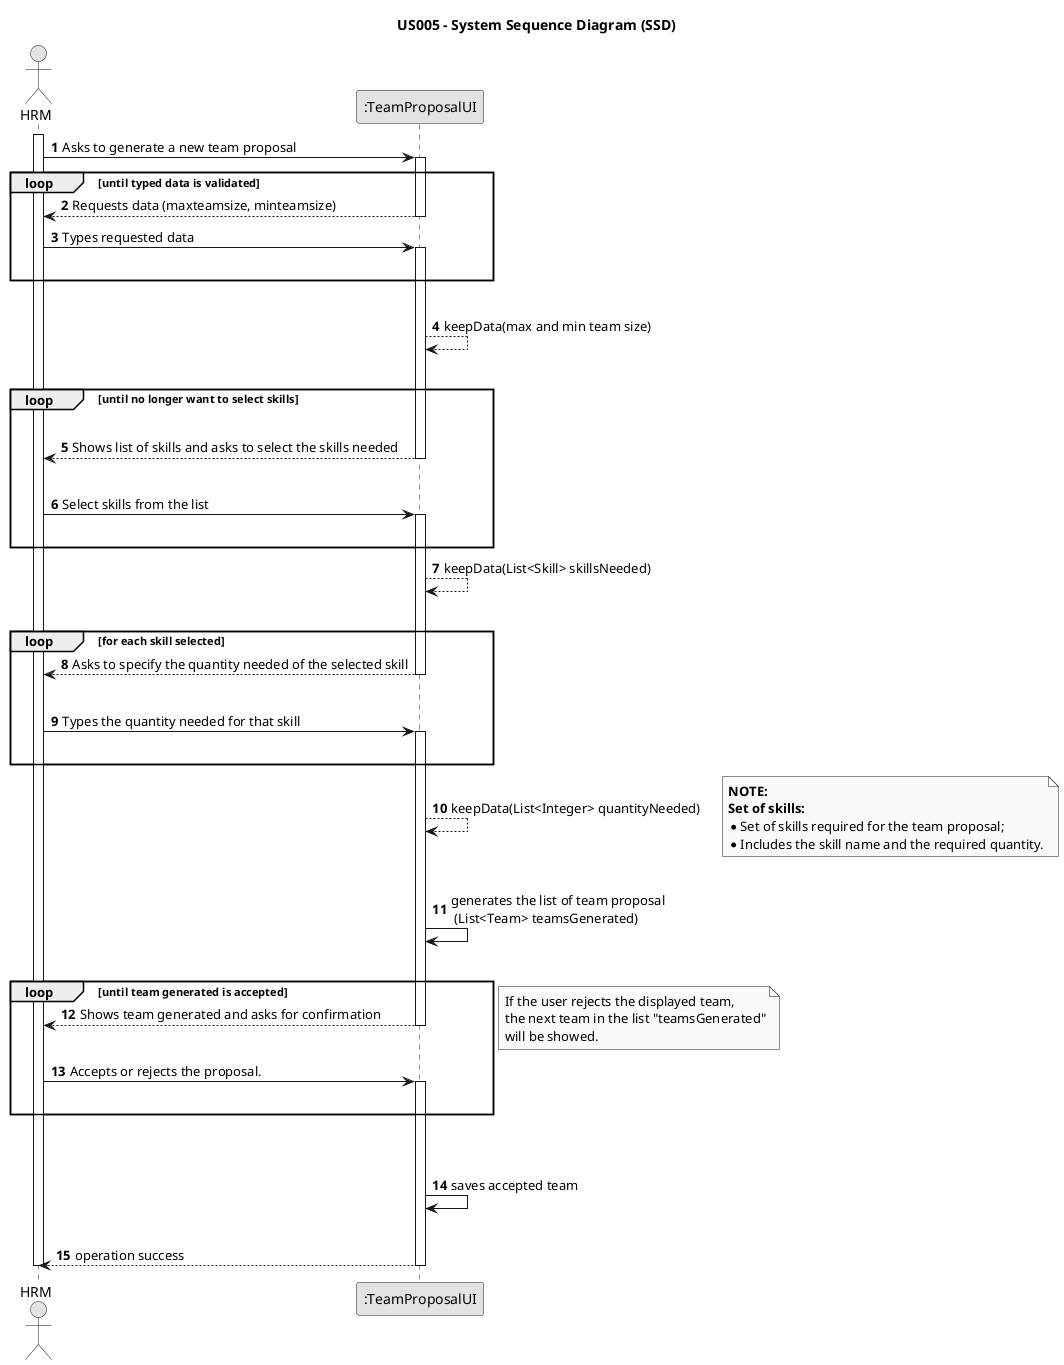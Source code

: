 @startuml
skinparam monochrome true
skinparam packageStyle rectangle
skinparam shadowing false

title US005 - System Sequence Diagram (SSD)

autonumber

actor "HRM" as HRM
participant ":TeamProposalUI" as UI




activate HRM

    HRM -> UI : Asks to generate a new team proposal
    activate UI
    loop until typed data is validated
        UI --> HRM : Requests data (maxteamsize, minteamsize)
    deactivate UI

    HRM -> UI : Types requested data

    |||
    activate UI
    end loop
    |||
        UI --> UI : keepData(max and min team size)
        |||


        loop until no longer want to select skills
            |||

            UI --> HRM : Shows list of skills and asks to select the skills needed
            |||
    deactivate UI

    HRM -> UI : Select skills from the list
    activate UI
    |||
    end loop


        UI --> UI : keepData(List<Skill> skillsNeeded)


        |||

        loop for each skill selected



            UI --> HRM : Asks to specify the quantity needed of the selected skill
            deactivate UI
            |||
            HRM -> UI : Types the quantity needed for that skill
            activate UI
            |||
            end loop
            UI --> UI : keepData(List<Integer> quantityNeeded)


            note right
            **NOTE:**
            **Set of skills:**
            *Set of skills required for the team proposal;
            *Includes the skill name and the required quantity.
            end note
            |||
            UI -> UI : generates the list of team proposal \n (List<Team> teamsGenerated)
            |||


            loop until team generated is accepted
            UI --> HRM : Shows team generated and asks for confirmation
            |||
        deactivate UI
        HRM -> UI : Accepts or rejects the proposal.
        |||
        activate UI
            end
            note right
            If the user rejects the displayed team,
            the next team in the list "teamsGenerated"
            will be showed.
            end note
        |||
        |||
        UI -> UI : saves accepted team
        |||

            UI --> HRM : operation success
        deactivate UI



deactivate HRM

@enduml